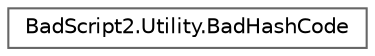 digraph "Graphical Class Hierarchy"
{
 // LATEX_PDF_SIZE
  bgcolor="transparent";
  edge [fontname=Helvetica,fontsize=10,labelfontname=Helvetica,labelfontsize=10];
  node [fontname=Helvetica,fontsize=10,shape=box,height=0.2,width=0.4];
  rankdir="LR";
  Node0 [id="Node000000",label="BadScript2.Utility.BadHashCode",height=0.2,width=0.4,color="grey40", fillcolor="white", style="filled",URL="$class_bad_script2_1_1_utility_1_1_bad_hash_code.html",tooltip=" "];
}
